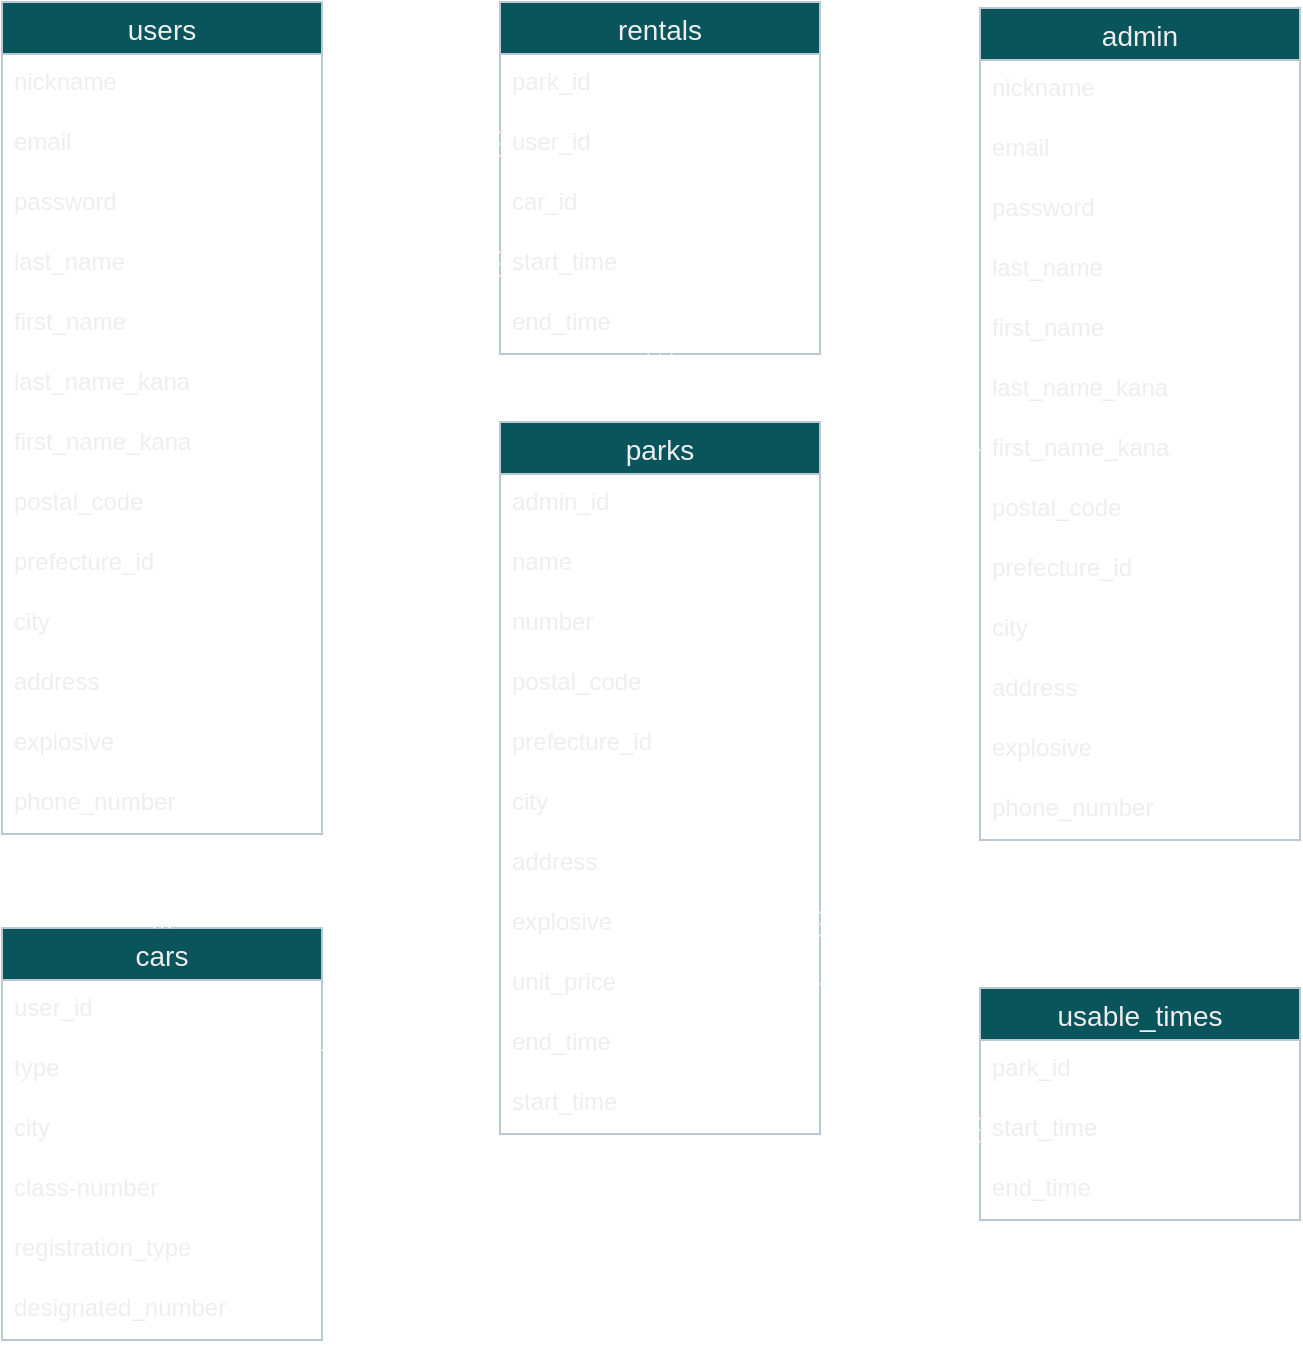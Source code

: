 <mxfile version="14.2.4" type="embed">
    <diagram id="XNjfClBHZB1zD1rXNSsi" name="ページ1">
        <mxGraphModel dx="775" dy="949" grid="1" gridSize="10" guides="1" tooltips="1" connect="1" arrows="1" fold="1" page="1" pageScale="1" pageWidth="827" pageHeight="1169" math="0" shadow="0">
            <root>
                <mxCell id="0"/>
                <mxCell id="1" parent="0"/>
                <mxCell id="6" value="users" style="swimlane;fontStyle=0;childLayout=stackLayout;horizontal=1;startSize=26;horizontalStack=0;resizeParent=1;resizeParentMax=0;resizeLast=0;collapsible=1;marginBottom=0;align=center;fontSize=14;labelBorderColor=none;fillColor=#09555B;strokeColor=#BAC8D3;fontColor=#EEEEEE;" parent="1" vertex="1">
                    <mxGeometry x="121" y="20" width="160" height="416" as="geometry">
                        <mxRectangle x="140" y="110" width="50" height="26" as="alternateBounds"/>
                    </mxGeometry>
                </mxCell>
                <mxCell id="7" value="nickname" style="text;strokeColor=none;fillColor=none;spacingLeft=4;spacingRight=4;overflow=hidden;rotatable=0;points=[[0,0.5],[1,0.5]];portConstraint=eastwest;fontSize=12;labelBorderColor=none;fontColor=#EEEEEE;" parent="6" vertex="1">
                    <mxGeometry y="26" width="160" height="30" as="geometry"/>
                </mxCell>
                <mxCell id="8" value="email" style="text;strokeColor=none;fillColor=none;spacingLeft=4;spacingRight=4;overflow=hidden;rotatable=0;points=[[0,0.5],[1,0.5]];portConstraint=eastwest;fontSize=12;labelBorderColor=none;fontColor=#EEEEEE;" parent="6" vertex="1">
                    <mxGeometry y="56" width="160" height="30" as="geometry"/>
                </mxCell>
                <mxCell id="9" value="password" style="text;strokeColor=none;fillColor=none;spacingLeft=4;spacingRight=4;overflow=hidden;rotatable=0;points=[[0,0.5],[1,0.5]];portConstraint=eastwest;fontSize=12;labelBorderColor=none;fontColor=#EEEEEE;" parent="6" vertex="1">
                    <mxGeometry y="86" width="160" height="30" as="geometry"/>
                </mxCell>
                <mxCell id="10" value="last_name" style="text;strokeColor=none;fillColor=none;spacingLeft=4;spacingRight=4;overflow=hidden;rotatable=0;points=[[0,0.5],[1,0.5]];portConstraint=eastwest;fontSize=12;labelBorderColor=none;fontColor=#EEEEEE;" parent="6" vertex="1">
                    <mxGeometry y="116" width="160" height="30" as="geometry"/>
                </mxCell>
                <mxCell id="11" value="first_name" style="text;strokeColor=none;fillColor=none;spacingLeft=4;spacingRight=4;overflow=hidden;rotatable=0;points=[[0,0.5],[1,0.5]];portConstraint=eastwest;fontSize=12;labelBorderColor=none;fontColor=#EEEEEE;" parent="6" vertex="1">
                    <mxGeometry y="146" width="160" height="30" as="geometry"/>
                </mxCell>
                <mxCell id="12" value="last_name_kana" style="text;strokeColor=none;fillColor=none;spacingLeft=4;spacingRight=4;overflow=hidden;rotatable=0;points=[[0,0.5],[1,0.5]];portConstraint=eastwest;fontSize=12;labelBorderColor=none;fontColor=#EEEEEE;" parent="6" vertex="1">
                    <mxGeometry y="176" width="160" height="30" as="geometry"/>
                </mxCell>
                <mxCell id="13" value="first_name_kana" style="text;strokeColor=none;fillColor=none;spacingLeft=4;spacingRight=4;overflow=hidden;rotatable=0;points=[[0,0.5],[1,0.5]];portConstraint=eastwest;fontSize=12;labelBorderColor=none;fontColor=#EEEEEE;" parent="6" vertex="1">
                    <mxGeometry y="206" width="160" height="30" as="geometry"/>
                </mxCell>
                <mxCell id="24" value="postal_code" style="text;strokeColor=none;fillColor=none;spacingLeft=4;spacingRight=4;overflow=hidden;rotatable=0;points=[[0,0.5],[1,0.5]];portConstraint=eastwest;fontSize=12;labelBorderColor=none;fontColor=#EEEEEE;" parent="6" vertex="1">
                    <mxGeometry y="236" width="160" height="30" as="geometry"/>
                </mxCell>
                <mxCell id="25" value="prefecture_id" style="text;strokeColor=none;fillColor=none;spacingLeft=4;spacingRight=4;overflow=hidden;rotatable=0;points=[[0,0.5],[1,0.5]];portConstraint=eastwest;fontSize=12;labelBorderColor=none;fontColor=#EEEEEE;" parent="6" vertex="1">
                    <mxGeometry y="266" width="160" height="30" as="geometry"/>
                </mxCell>
                <mxCell id="26" value="city" style="text;strokeColor=none;fillColor=none;spacingLeft=4;spacingRight=4;overflow=hidden;rotatable=0;points=[[0,0.5],[1,0.5]];portConstraint=eastwest;fontSize=12;labelBorderColor=none;fontColor=#EEEEEE;" parent="6" vertex="1">
                    <mxGeometry y="296" width="160" height="30" as="geometry"/>
                </mxCell>
                <mxCell id="27" value="address" style="text;strokeColor=none;fillColor=none;spacingLeft=4;spacingRight=4;overflow=hidden;rotatable=0;points=[[0,0.5],[1,0.5]];portConstraint=eastwest;fontSize=12;labelBorderColor=none;fontColor=#EEEEEE;" parent="6" vertex="1">
                    <mxGeometry y="326" width="160" height="30" as="geometry"/>
                </mxCell>
                <mxCell id="28" value="explosive" style="text;strokeColor=none;fillColor=none;spacingLeft=4;spacingRight=4;overflow=hidden;rotatable=0;points=[[0,0.5],[1,0.5]];portConstraint=eastwest;fontSize=12;labelBorderColor=none;fontColor=#EEEEEE;" parent="6" vertex="1">
                    <mxGeometry y="356" width="160" height="30" as="geometry"/>
                </mxCell>
                <mxCell id="29" value="phone_number" style="text;strokeColor=none;fillColor=none;spacingLeft=4;spacingRight=4;overflow=hidden;rotatable=0;points=[[0,0.5],[1,0.5]];portConstraint=eastwest;fontSize=12;labelBorderColor=none;fontColor=#EEEEEE;" parent="6" vertex="1">
                    <mxGeometry y="386" width="160" height="30" as="geometry"/>
                </mxCell>
                <mxCell id="31" value="admin" style="swimlane;fontStyle=0;childLayout=stackLayout;horizontal=1;startSize=26;horizontalStack=0;resizeParent=1;resizeParentMax=0;resizeLast=0;collapsible=1;marginBottom=0;align=center;fontSize=14;labelBorderColor=none;fillColor=#09555B;strokeColor=#BAC8D3;fontColor=#EEEEEE;" parent="1" vertex="1">
                    <mxGeometry x="610" y="23" width="160" height="416" as="geometry">
                        <mxRectangle x="140" y="110" width="50" height="26" as="alternateBounds"/>
                    </mxGeometry>
                </mxCell>
                <mxCell id="32" value="nickname" style="text;strokeColor=none;fillColor=none;spacingLeft=4;spacingRight=4;overflow=hidden;rotatable=0;points=[[0,0.5],[1,0.5]];portConstraint=eastwest;fontSize=12;labelBorderColor=none;fontColor=#EEEEEE;" parent="31" vertex="1">
                    <mxGeometry y="26" width="160" height="30" as="geometry"/>
                </mxCell>
                <mxCell id="33" value="email" style="text;strokeColor=none;fillColor=none;spacingLeft=4;spacingRight=4;overflow=hidden;rotatable=0;points=[[0,0.5],[1,0.5]];portConstraint=eastwest;fontSize=12;labelBorderColor=none;fontColor=#EEEEEE;" parent="31" vertex="1">
                    <mxGeometry y="56" width="160" height="30" as="geometry"/>
                </mxCell>
                <mxCell id="34" value="password" style="text;strokeColor=none;fillColor=none;spacingLeft=4;spacingRight=4;overflow=hidden;rotatable=0;points=[[0,0.5],[1,0.5]];portConstraint=eastwest;fontSize=12;labelBorderColor=none;fontColor=#EEEEEE;" parent="31" vertex="1">
                    <mxGeometry y="86" width="160" height="30" as="geometry"/>
                </mxCell>
                <mxCell id="35" value="last_name" style="text;strokeColor=none;fillColor=none;spacingLeft=4;spacingRight=4;overflow=hidden;rotatable=0;points=[[0,0.5],[1,0.5]];portConstraint=eastwest;fontSize=12;labelBorderColor=none;fontColor=#EEEEEE;" parent="31" vertex="1">
                    <mxGeometry y="116" width="160" height="30" as="geometry"/>
                </mxCell>
                <mxCell id="36" value="first_name" style="text;strokeColor=none;fillColor=none;spacingLeft=4;spacingRight=4;overflow=hidden;rotatable=0;points=[[0,0.5],[1,0.5]];portConstraint=eastwest;fontSize=12;labelBorderColor=none;fontColor=#EEEEEE;" parent="31" vertex="1">
                    <mxGeometry y="146" width="160" height="30" as="geometry"/>
                </mxCell>
                <mxCell id="37" value="last_name_kana" style="text;strokeColor=none;fillColor=none;spacingLeft=4;spacingRight=4;overflow=hidden;rotatable=0;points=[[0,0.5],[1,0.5]];portConstraint=eastwest;fontSize=12;labelBorderColor=none;fontColor=#EEEEEE;" parent="31" vertex="1">
                    <mxGeometry y="176" width="160" height="30" as="geometry"/>
                </mxCell>
                <mxCell id="38" value="first_name_kana" style="text;strokeColor=none;fillColor=none;spacingLeft=4;spacingRight=4;overflow=hidden;rotatable=0;points=[[0,0.5],[1,0.5]];portConstraint=eastwest;fontSize=12;labelBorderColor=none;fontColor=#EEEEEE;" parent="31" vertex="1">
                    <mxGeometry y="206" width="160" height="30" as="geometry"/>
                </mxCell>
                <mxCell id="40" value="postal_code" style="text;strokeColor=none;fillColor=none;spacingLeft=4;spacingRight=4;overflow=hidden;rotatable=0;points=[[0,0.5],[1,0.5]];portConstraint=eastwest;fontSize=12;labelBorderColor=none;fontColor=#EEEEEE;" parent="31" vertex="1">
                    <mxGeometry y="236" width="160" height="30" as="geometry"/>
                </mxCell>
                <mxCell id="41" value="prefecture_id" style="text;strokeColor=none;fillColor=none;spacingLeft=4;spacingRight=4;overflow=hidden;rotatable=0;points=[[0,0.5],[1,0.5]];portConstraint=eastwest;fontSize=12;labelBorderColor=none;fontColor=#EEEEEE;" parent="31" vertex="1">
                    <mxGeometry y="266" width="160" height="30" as="geometry"/>
                </mxCell>
                <mxCell id="43" value="city" style="text;strokeColor=none;fillColor=none;spacingLeft=4;spacingRight=4;overflow=hidden;rotatable=0;points=[[0,0.5],[1,0.5]];portConstraint=eastwest;fontSize=12;labelBorderColor=none;fontColor=#EEEEEE;" parent="31" vertex="1">
                    <mxGeometry y="296" width="160" height="30" as="geometry"/>
                </mxCell>
                <mxCell id="44" value="address" style="text;strokeColor=none;fillColor=none;spacingLeft=4;spacingRight=4;overflow=hidden;rotatable=0;points=[[0,0.5],[1,0.5]];portConstraint=eastwest;fontSize=12;labelBorderColor=none;fontColor=#EEEEEE;" parent="31" vertex="1">
                    <mxGeometry y="326" width="160" height="30" as="geometry"/>
                </mxCell>
                <mxCell id="42" value="explosive" style="text;strokeColor=none;fillColor=none;spacingLeft=4;spacingRight=4;overflow=hidden;rotatable=0;points=[[0,0.5],[1,0.5]];portConstraint=eastwest;fontSize=12;labelBorderColor=none;fontColor=#EEEEEE;" parent="31" vertex="1">
                    <mxGeometry y="356" width="160" height="30" as="geometry"/>
                </mxCell>
                <mxCell id="39" value="phone_number" style="text;strokeColor=none;fillColor=none;spacingLeft=4;spacingRight=4;overflow=hidden;rotatable=0;points=[[0,0.5],[1,0.5]];portConstraint=eastwest;fontSize=12;labelBorderColor=none;fontColor=#EEEEEE;" parent="31" vertex="1">
                    <mxGeometry y="386" width="160" height="30" as="geometry"/>
                </mxCell>
                <mxCell id="46" value="rentals" style="swimlane;fontStyle=0;childLayout=stackLayout;horizontal=1;startSize=26;horizontalStack=0;resizeParent=1;resizeParentMax=0;resizeLast=0;collapsible=1;marginBottom=0;align=center;fontSize=14;labelBorderColor=none;fillColor=#09555B;strokeColor=#BAC8D3;fontColor=#EEEEEE;" parent="1" vertex="1">
                    <mxGeometry x="370" y="20" width="160" height="176" as="geometry">
                        <mxRectangle x="140" y="110" width="50" height="26" as="alternateBounds"/>
                    </mxGeometry>
                </mxCell>
                <mxCell id="47" value="park_id" style="text;strokeColor=none;fillColor=none;spacingLeft=4;spacingRight=4;overflow=hidden;rotatable=0;points=[[0,0.5],[1,0.5]];portConstraint=eastwest;fontSize=12;labelBorderColor=none;fontColor=#EEEEEE;" parent="46" vertex="1">
                    <mxGeometry y="26" width="160" height="30" as="geometry"/>
                </mxCell>
                <mxCell id="58" value="user_id" style="text;strokeColor=none;fillColor=none;spacingLeft=4;spacingRight=4;overflow=hidden;rotatable=0;points=[[0,0.5],[1,0.5]];portConstraint=eastwest;fontSize=12;labelBorderColor=none;fontColor=#EEEEEE;" parent="46" vertex="1">
                    <mxGeometry y="56" width="160" height="30" as="geometry"/>
                </mxCell>
                <mxCell id="116" value="car_id" style="text;strokeColor=none;fillColor=none;spacingLeft=4;spacingRight=4;overflow=hidden;rotatable=0;points=[[0,0.5],[1,0.5]];portConstraint=eastwest;fontSize=12;labelBorderColor=none;fontColor=#EEEEEE;" vertex="1" parent="46">
                    <mxGeometry y="86" width="160" height="30" as="geometry"/>
                </mxCell>
                <mxCell id="88" value="start_time" style="text;strokeColor=none;fillColor=none;spacingLeft=4;spacingRight=4;overflow=hidden;rotatable=0;points=[[0,0.5],[1,0.5]];portConstraint=eastwest;fontSize=12;labelBorderColor=none;fontColor=#EEEEEE;" parent="46" vertex="1">
                    <mxGeometry y="116" width="160" height="30" as="geometry"/>
                </mxCell>
                <mxCell id="59" value="end_time" style="text;strokeColor=none;fillColor=none;spacingLeft=4;spacingRight=4;overflow=hidden;rotatable=0;points=[[0,0.5],[1,0.5]];portConstraint=eastwest;fontSize=12;labelBorderColor=none;fontColor=#EEEEEE;" parent="46" vertex="1">
                    <mxGeometry y="146" width="160" height="30" as="geometry"/>
                </mxCell>
                <mxCell id="110" style="edgeStyle=orthogonalEdgeStyle;rounded=0;orthogonalLoop=1;jettySize=auto;html=1;endArrow=ERone;endFill=0;startArrow=ERoneToMany;startFill=0;fillColor=#cce5ff;strokeColor=#FFFFFF;endSize=10;startSize=10;" parent="46" edge="1" source="59">
                    <mxGeometry relative="1" as="geometry">
                        <mxPoint x="70" y="190" as="sourcePoint"/>
                        <mxPoint x="80" y="210" as="targetPoint"/>
                        <Array as="points">
                            <mxPoint x="80" y="200"/>
                            <mxPoint x="80" y="200"/>
                        </Array>
                    </mxGeometry>
                </mxCell>
                <mxCell id="61" value="parks" style="swimlane;fontStyle=0;childLayout=stackLayout;horizontal=1;startSize=26;horizontalStack=0;resizeParent=1;resizeParentMax=0;resizeLast=0;collapsible=1;marginBottom=0;align=center;fontSize=14;labelBorderColor=none;fillColor=#09555B;strokeColor=#BAC8D3;fontColor=#EEEEEE;" parent="1" vertex="1">
                    <mxGeometry x="370" y="230" width="160" height="356" as="geometry">
                        <mxRectangle x="140" y="110" width="50" height="26" as="alternateBounds"/>
                    </mxGeometry>
                </mxCell>
                <mxCell id="106" value="admin_id" style="text;strokeColor=none;fillColor=none;spacingLeft=4;spacingRight=4;overflow=hidden;rotatable=0;points=[[0,0.5],[1,0.5]];portConstraint=eastwest;fontSize=12;labelBorderColor=none;fontColor=#EEEEEE;" parent="61" vertex="1">
                    <mxGeometry y="26" width="160" height="30" as="geometry"/>
                </mxCell>
                <mxCell id="62" value="name" style="text;strokeColor=none;fillColor=none;spacingLeft=4;spacingRight=4;overflow=hidden;rotatable=0;points=[[0,0.5],[1,0.5]];portConstraint=eastwest;fontSize=12;labelBorderColor=none;fontColor=#EEEEEE;" parent="61" vertex="1">
                    <mxGeometry y="56" width="160" height="30" as="geometry"/>
                </mxCell>
                <mxCell id="64" value="number" style="text;strokeColor=none;fillColor=none;spacingLeft=4;spacingRight=4;overflow=hidden;rotatable=0;points=[[0,0.5],[1,0.5]];portConstraint=eastwest;fontSize=12;labelBorderColor=none;fontColor=#EEEEEE;" parent="61" vertex="1">
                    <mxGeometry y="86" width="160" height="30" as="geometry"/>
                </mxCell>
                <mxCell id="75" value="postal_code" style="text;strokeColor=none;fillColor=none;spacingLeft=4;spacingRight=4;overflow=hidden;rotatable=0;points=[[0,0.5],[1,0.5]];portConstraint=eastwest;fontSize=12;labelBorderColor=none;fontColor=#EEEEEE;" parent="61" vertex="1">
                    <mxGeometry y="116" width="160" height="30" as="geometry"/>
                </mxCell>
                <mxCell id="76" value="prefecture_id" style="text;strokeColor=none;fillColor=none;spacingLeft=4;spacingRight=4;overflow=hidden;rotatable=0;points=[[0,0.5],[1,0.5]];portConstraint=eastwest;fontSize=12;labelBorderColor=none;fontColor=#EEEEEE;" parent="61" vertex="1">
                    <mxGeometry y="146" width="160" height="30" as="geometry"/>
                </mxCell>
                <mxCell id="78" value="city" style="text;strokeColor=none;fillColor=none;spacingLeft=4;spacingRight=4;overflow=hidden;rotatable=0;points=[[0,0.5],[1,0.5]];portConstraint=eastwest;fontSize=12;labelBorderColor=none;fontColor=#EEEEEE;" parent="61" vertex="1">
                    <mxGeometry y="176" width="160" height="30" as="geometry"/>
                </mxCell>
                <mxCell id="79" value="address" style="text;strokeColor=none;fillColor=none;spacingLeft=4;spacingRight=4;overflow=hidden;rotatable=0;points=[[0,0.5],[1,0.5]];portConstraint=eastwest;fontSize=12;labelBorderColor=none;fontColor=#EEEEEE;" parent="61" vertex="1">
                    <mxGeometry y="206" width="160" height="30" as="geometry"/>
                </mxCell>
                <mxCell id="77" value="explosive" style="text;strokeColor=none;fillColor=none;spacingLeft=4;spacingRight=4;overflow=hidden;rotatable=0;points=[[0,0.5],[1,0.5]];portConstraint=eastwest;fontSize=12;labelBorderColor=none;fontColor=#EEEEEE;" parent="61" vertex="1">
                    <mxGeometry y="236" width="160" height="30" as="geometry"/>
                </mxCell>
                <mxCell id="103" value="unit_price" style="text;strokeColor=none;fillColor=none;spacingLeft=4;spacingRight=4;overflow=hidden;rotatable=0;points=[[0,0.5],[1,0.5]];portConstraint=eastwest;fontSize=12;labelBorderColor=none;fontColor=#EEEEEE;" parent="61" vertex="1">
                    <mxGeometry y="266" width="160" height="30" as="geometry"/>
                </mxCell>
                <mxCell id="118" value="end_time" style="text;strokeColor=none;fillColor=none;spacingLeft=4;spacingRight=4;overflow=hidden;rotatable=0;points=[[0,0.5],[1,0.5]];portConstraint=eastwest;fontSize=12;labelBorderColor=none;fontColor=#EEEEEE;" vertex="1" parent="61">
                    <mxGeometry y="296" width="160" height="30" as="geometry"/>
                </mxCell>
                <mxCell id="117" value="start_time" style="text;strokeColor=none;fillColor=none;spacingLeft=4;spacingRight=4;overflow=hidden;rotatable=0;points=[[0,0.5],[1,0.5]];portConstraint=eastwest;fontSize=12;labelBorderColor=none;fontColor=#EEEEEE;" vertex="1" parent="61">
                    <mxGeometry y="326" width="160" height="30" as="geometry"/>
                </mxCell>
                <mxCell id="80" value="usable_times" style="swimlane;fontStyle=0;childLayout=stackLayout;horizontal=1;startSize=26;horizontalStack=0;resizeParent=1;resizeParentMax=0;resizeLast=0;collapsible=1;marginBottom=0;align=center;fontSize=14;labelBorderColor=none;fillColor=#09555B;strokeColor=#BAC8D3;fontColor=#EEEEEE;" parent="1" vertex="1">
                    <mxGeometry x="610" y="513" width="160" height="116" as="geometry">
                        <mxRectangle x="140" y="110" width="50" height="26" as="alternateBounds"/>
                    </mxGeometry>
                </mxCell>
                <mxCell id="81" value="park_id" style="text;strokeColor=none;fillColor=none;spacingLeft=4;spacingRight=4;overflow=hidden;rotatable=0;points=[[0,0.5],[1,0.5]];portConstraint=eastwest;fontSize=12;labelBorderColor=none;fontColor=#EEEEEE;" parent="80" vertex="1">
                    <mxGeometry y="26" width="160" height="30" as="geometry"/>
                </mxCell>
                <mxCell id="82" value="start_time" style="text;strokeColor=none;fillColor=none;spacingLeft=4;spacingRight=4;overflow=hidden;rotatable=0;points=[[0,0.5],[1,0.5]];portConstraint=eastwest;fontSize=12;labelBorderColor=none;fontColor=#EEEEEE;" parent="80" vertex="1">
                    <mxGeometry y="56" width="160" height="30" as="geometry"/>
                </mxCell>
                <mxCell id="83" value="end_time" style="text;strokeColor=none;fillColor=none;spacingLeft=4;spacingRight=4;overflow=hidden;rotatable=0;points=[[0,0.5],[1,0.5]];portConstraint=eastwest;fontSize=12;labelBorderColor=none;fontColor=#EEEEEE;" parent="80" vertex="1">
                    <mxGeometry y="86" width="160" height="30" as="geometry"/>
                </mxCell>
                <mxCell id="89" value="cars" style="swimlane;fontStyle=0;childLayout=stackLayout;horizontal=1;startSize=26;horizontalStack=0;resizeParent=1;resizeParentMax=0;resizeLast=0;collapsible=1;marginBottom=0;align=center;fontSize=14;labelBorderColor=none;fillColor=#09555B;strokeColor=#BAC8D3;fontColor=#EEEEEE;" parent="1" vertex="1">
                    <mxGeometry x="121" y="483" width="160" height="206" as="geometry">
                        <mxRectangle x="140" y="110" width="50" height="26" as="alternateBounds"/>
                    </mxGeometry>
                </mxCell>
                <mxCell id="90" value="user_id" style="text;strokeColor=none;fillColor=none;spacingLeft=4;spacingRight=4;overflow=hidden;rotatable=0;points=[[0,0.5],[1,0.5]];portConstraint=eastwest;fontSize=12;labelBorderColor=none;fontColor=#EEEEEE;" parent="89" vertex="1">
                    <mxGeometry y="26" width="160" height="30" as="geometry"/>
                </mxCell>
                <mxCell id="105" value="type" style="text;strokeColor=none;fillColor=none;spacingLeft=4;spacingRight=4;overflow=hidden;rotatable=0;points=[[0,0.5],[1,0.5]];portConstraint=eastwest;fontSize=12;labelBorderColor=none;fontColor=#EEEEEE;" parent="89" vertex="1">
                    <mxGeometry y="56" width="160" height="30" as="geometry"/>
                </mxCell>
                <mxCell id="115" value="city" style="text;strokeColor=none;fillColor=none;spacingLeft=4;spacingRight=4;overflow=hidden;rotatable=0;points=[[0,0.5],[1,0.5]];portConstraint=eastwest;fontSize=12;labelBorderColor=none;fontColor=#EEEEEE;" vertex="1" parent="89">
                    <mxGeometry y="86" width="160" height="30" as="geometry"/>
                </mxCell>
                <mxCell id="114" value="class-number" style="text;strokeColor=none;fillColor=none;spacingLeft=4;spacingRight=4;overflow=hidden;rotatable=0;points=[[0,0.5],[1,0.5]];portConstraint=eastwest;fontSize=12;labelBorderColor=none;fontColor=#EEEEEE;" vertex="1" parent="89">
                    <mxGeometry y="116" width="160" height="30" as="geometry"/>
                </mxCell>
                <mxCell id="119" value="registration_type" style="text;strokeColor=none;fillColor=none;spacingLeft=4;spacingRight=4;overflow=hidden;rotatable=0;points=[[0,0.5],[1,0.5]];portConstraint=eastwest;fontSize=12;labelBorderColor=none;fontColor=#EEEEEE;" vertex="1" parent="89">
                    <mxGeometry y="146" width="160" height="30" as="geometry"/>
                </mxCell>
                <mxCell id="91" value="designated_number" style="text;strokeColor=none;fillColor=none;spacingLeft=4;spacingRight=4;overflow=hidden;rotatable=0;points=[[0,0.5],[1,0.5]];portConstraint=eastwest;fontSize=12;labelBorderColor=none;fontColor=#EEEEEE;" parent="89" vertex="1">
                    <mxGeometry y="176" width="160" height="30" as="geometry"/>
                </mxCell>
                <mxCell id="108" style="edgeStyle=orthogonalEdgeStyle;rounded=0;orthogonalLoop=1;jettySize=auto;html=1;endArrow=ERone;endFill=0;startArrow=ERoneToMany;startFill=0;fillColor=#cce5ff;strokeColor=#FFFFFF;exitX=0;exitY=0.5;exitDx=0;exitDy=0;entryX=1.005;entryY=0.709;entryDx=0;entryDy=0;entryPerimeter=0;endSize=10;startSize=10;" parent="1" source="58" target="7" edge="1">
                    <mxGeometry relative="1" as="geometry">
                        <mxPoint x="360" y="140" as="sourcePoint"/>
                        <mxPoint x="290" y="140" as="targetPoint"/>
                    </mxGeometry>
                </mxCell>
                <mxCell id="109" style="edgeStyle=orthogonalEdgeStyle;rounded=0;orthogonalLoop=1;jettySize=auto;html=1;endArrow=ERone;endFill=0;startArrow=ERoneToMany;startFill=0;fillColor=#cce5ff;strokeColor=#FFFFFF;exitX=0.5;exitY=0;exitDx=0;exitDy=0;entryX=0.488;entryY=1.033;entryDx=0;entryDy=0;entryPerimeter=0;" parent="1" source="89" edge="1" target="29">
                    <mxGeometry relative="1" as="geometry">
                        <mxPoint x="298.52" y="496.01" as="sourcePoint"/>
                        <mxPoint x="201" y="466" as="targetPoint"/>
                    </mxGeometry>
                </mxCell>
                <mxCell id="111" style="edgeStyle=orthogonalEdgeStyle;rounded=0;orthogonalLoop=1;jettySize=auto;html=1;endArrow=ERone;endFill=0;startArrow=ERoneToMany;startFill=0;fillColor=#cce5ff;strokeColor=#FFFFFF;endSize=10;startSize=10;entryX=1;entryY=0.5;entryDx=0;entryDy=0;exitX=0;exitY=0.5;exitDx=0;exitDy=0;" parent="1" edge="1" target="103" source="82">
                    <mxGeometry relative="1" as="geometry">
                        <mxPoint x="449" y="560" as="sourcePoint"/>
                        <mxPoint x="450" y="585" as="targetPoint"/>
                        <Array as="points">
                            <mxPoint x="570" y="584"/>
                            <mxPoint x="570" y="511"/>
                        </Array>
                    </mxGeometry>
                </mxCell>
                <mxCell id="113" style="edgeStyle=orthogonalEdgeStyle;rounded=0;orthogonalLoop=1;jettySize=auto;html=1;endArrow=ERone;endFill=0;startArrow=ERoneToMany;startFill=0;fillColor=#cce5ff;strokeColor=#FFFFFF;exitX=0;exitY=0.5;exitDx=0;exitDy=0;entryX=1;entryY=0.167;entryDx=0;entryDy=0;entryPerimeter=0;endSize=10;startSize=10;" parent="1" source="88" target="105" edge="1">
                    <mxGeometry relative="1" as="geometry">
                        <mxPoint x="359.64" y="169.65" as="sourcePoint"/>
                        <mxPoint x="270.0" y="140.0" as="targetPoint"/>
                    </mxGeometry>
                </mxCell>
                <mxCell id="112" style="edgeStyle=orthogonalEdgeStyle;rounded=0;orthogonalLoop=1;jettySize=auto;html=1;endArrow=ERone;endFill=0;startArrow=ERoneToMany;startFill=0;fillColor=#cce5ff;strokeColor=#FFFFFF;entryX=0;entryY=0.5;entryDx=0;entryDy=0;endSize=10;startSize=10;" parent="1" source="77" target="38" edge="1">
                    <mxGeometry relative="1" as="geometry">
                        <mxPoint x="540" y="410" as="sourcePoint"/>
                        <mxPoint x="610" y="170" as="targetPoint"/>
                    </mxGeometry>
                </mxCell>
            </root>
        </mxGraphModel>
    </diagram>
</mxfile>